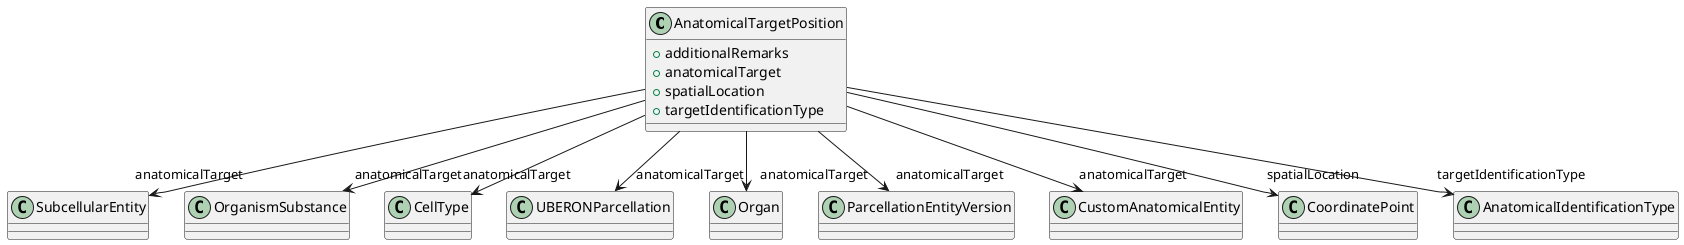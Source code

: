 @startuml
class AnatomicalTargetPosition {
+additionalRemarks
+anatomicalTarget
+spatialLocation
+targetIdentificationType

}
AnatomicalTargetPosition -d-> "anatomicalTarget" SubcellularEntity
AnatomicalTargetPosition -d-> "anatomicalTarget" OrganismSubstance
AnatomicalTargetPosition -d-> "anatomicalTarget" CellType
AnatomicalTargetPosition -d-> "anatomicalTarget" UBERONParcellation
AnatomicalTargetPosition -d-> "anatomicalTarget" Organ
AnatomicalTargetPosition -d-> "anatomicalTarget" ParcellationEntityVersion
AnatomicalTargetPosition -d-> "anatomicalTarget" CustomAnatomicalEntity
AnatomicalTargetPosition -d-> "spatialLocation" CoordinatePoint
AnatomicalTargetPosition -d-> "targetIdentificationType" AnatomicalIdentificationType

@enduml
